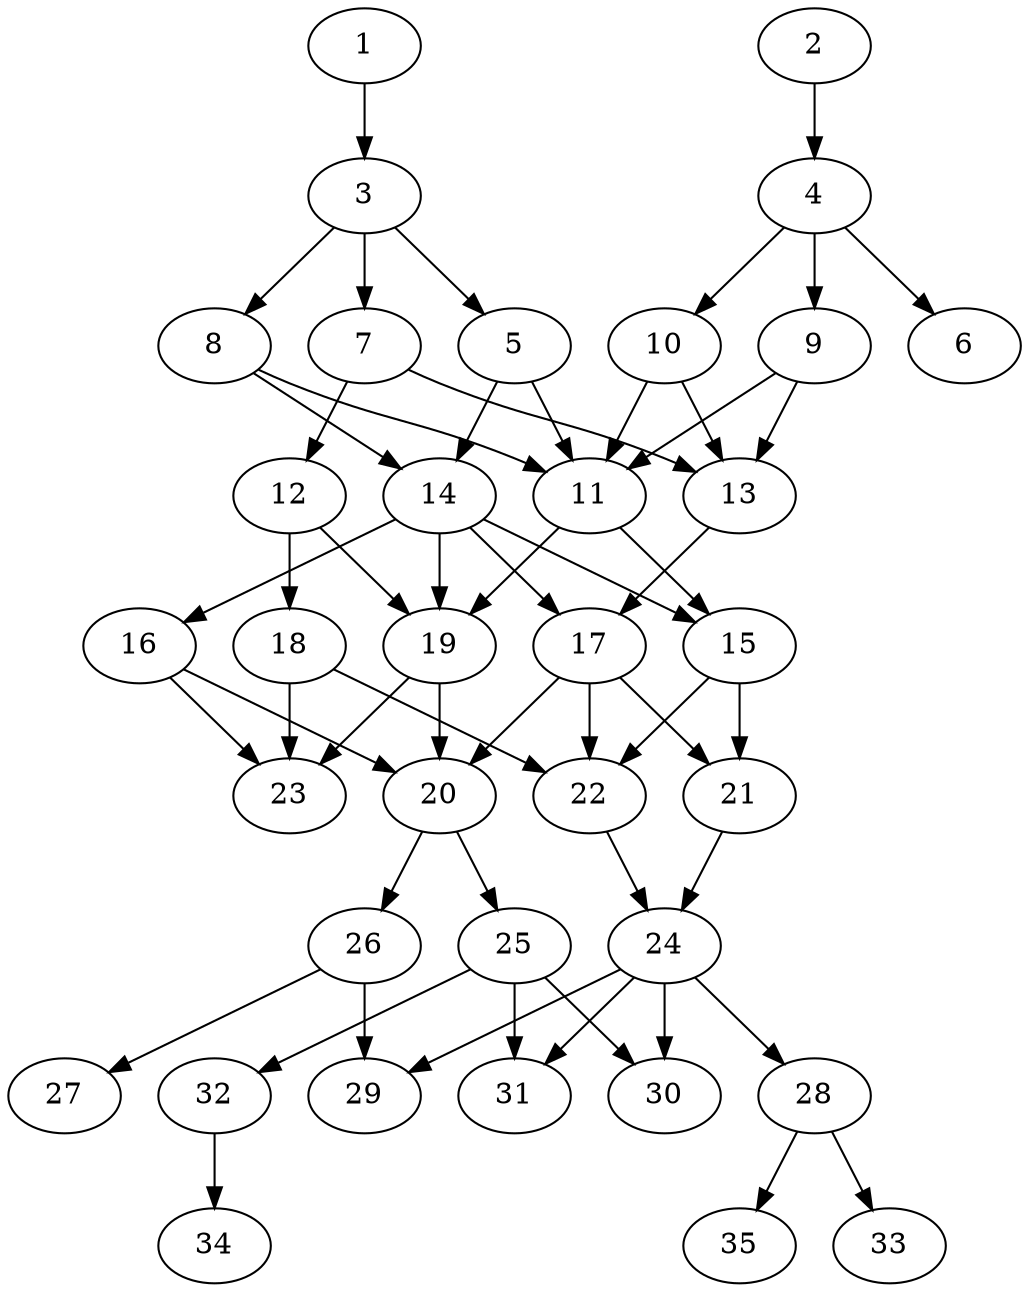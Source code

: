 // DAG automatically generated by daggen at Thu Oct  3 14:05:37 2019
// ./daggen --dot -n 35 --ccr 0.5 --fat 0.5 --regular 0.5 --density 0.7 --mindata 5242880 --maxdata 52428800 
digraph G {
  1 [size="93868032", alpha="0.09", expect_size="46934016"] 
  1 -> 3 [size ="46934016"]
  2 [size="54370304", alpha="0.06", expect_size="27185152"] 
  2 -> 4 [size ="27185152"]
  3 [size="25645056", alpha="0.13", expect_size="12822528"] 
  3 -> 5 [size ="12822528"]
  3 -> 7 [size ="12822528"]
  3 -> 8 [size ="12822528"]
  4 [size="102811648", alpha="0.18", expect_size="51405824"] 
  4 -> 6 [size ="51405824"]
  4 -> 9 [size ="51405824"]
  4 -> 10 [size ="51405824"]
  5 [size="47638528", alpha="0.09", expect_size="23819264"] 
  5 -> 11 [size ="23819264"]
  5 -> 14 [size ="23819264"]
  6 [size="38172672", alpha="0.10", expect_size="19086336"] 
  7 [size="35981312", alpha="0.18", expect_size="17990656"] 
  7 -> 12 [size ="17990656"]
  7 -> 13 [size ="17990656"]
  8 [size="92704768", alpha="0.19", expect_size="46352384"] 
  8 -> 11 [size ="46352384"]
  8 -> 14 [size ="46352384"]
  9 [size="73279488", alpha="0.10", expect_size="36639744"] 
  9 -> 11 [size ="36639744"]
  9 -> 13 [size ="36639744"]
  10 [size="14514176", alpha="0.06", expect_size="7257088"] 
  10 -> 11 [size ="7257088"]
  10 -> 13 [size ="7257088"]
  11 [size="82681856", alpha="0.10", expect_size="41340928"] 
  11 -> 15 [size ="41340928"]
  11 -> 19 [size ="41340928"]
  12 [size="30377984", alpha="0.09", expect_size="15188992"] 
  12 -> 18 [size ="15188992"]
  12 -> 19 [size ="15188992"]
  13 [size="61016064", alpha="0.13", expect_size="30508032"] 
  13 -> 17 [size ="30508032"]
  14 [size="27875328", alpha="0.14", expect_size="13937664"] 
  14 -> 15 [size ="13937664"]
  14 -> 16 [size ="13937664"]
  14 -> 17 [size ="13937664"]
  14 -> 19 [size ="13937664"]
  15 [size="18669568", alpha="0.04", expect_size="9334784"] 
  15 -> 21 [size ="9334784"]
  15 -> 22 [size ="9334784"]
  16 [size="62664704", alpha="0.13", expect_size="31332352"] 
  16 -> 20 [size ="31332352"]
  16 -> 23 [size ="31332352"]
  17 [size="14254080", alpha="0.18", expect_size="7127040"] 
  17 -> 20 [size ="7127040"]
  17 -> 21 [size ="7127040"]
  17 -> 22 [size ="7127040"]
  18 [size="97333248", alpha="0.04", expect_size="48666624"] 
  18 -> 22 [size ="48666624"]
  18 -> 23 [size ="48666624"]
  19 [size="90765312", alpha="0.20", expect_size="45382656"] 
  19 -> 20 [size ="45382656"]
  19 -> 23 [size ="45382656"]
  20 [size="43847680", alpha="0.19", expect_size="21923840"] 
  20 -> 25 [size ="21923840"]
  20 -> 26 [size ="21923840"]
  21 [size="73154560", alpha="0.16", expect_size="36577280"] 
  21 -> 24 [size ="36577280"]
  22 [size="25903104", alpha="0.02", expect_size="12951552"] 
  22 -> 24 [size ="12951552"]
  23 [size="67291136", alpha="0.12", expect_size="33645568"] 
  24 [size="35332096", alpha="0.01", expect_size="17666048"] 
  24 -> 28 [size ="17666048"]
  24 -> 29 [size ="17666048"]
  24 -> 30 [size ="17666048"]
  24 -> 31 [size ="17666048"]
  25 [size="99848192", alpha="0.18", expect_size="49924096"] 
  25 -> 30 [size ="49924096"]
  25 -> 31 [size ="49924096"]
  25 -> 32 [size ="49924096"]
  26 [size="24836096", alpha="0.00", expect_size="12418048"] 
  26 -> 27 [size ="12418048"]
  26 -> 29 [size ="12418048"]
  27 [size="87969792", alpha="0.09", expect_size="43984896"] 
  28 [size="77309952", alpha="0.14", expect_size="38654976"] 
  28 -> 33 [size ="38654976"]
  28 -> 35 [size ="38654976"]
  29 [size="96651264", alpha="0.13", expect_size="48325632"] 
  30 [size="94769152", alpha="0.13", expect_size="47384576"] 
  31 [size="89540608", alpha="0.08", expect_size="44770304"] 
  32 [size="69978112", alpha="0.07", expect_size="34989056"] 
  32 -> 34 [size ="34989056"]
  33 [size="79968256", alpha="0.17", expect_size="39984128"] 
  34 [size="40298496", alpha="0.11", expect_size="20149248"] 
  35 [size="43294720", alpha="0.06", expect_size="21647360"] 
}
